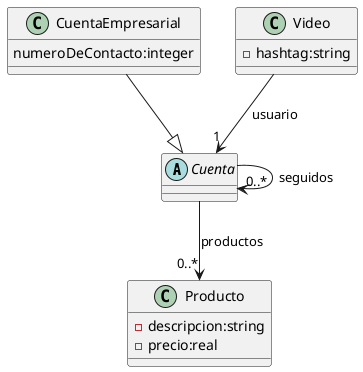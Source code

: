 @startuml
class Cuenta{

}
abstract class Cuenta{

}
Cuenta -->"0..*"Cuenta:seguidos
class CuentaEmpresarial{
    numeroDeContacto:integer
}
Cuenta --> "0..*"Producto:productos
CuentaEmpresarial --|> Cuenta
class Producto{
    -descripcion:string
    -precio:real
}
class Video{
    -hashtag:string
    
}
Video --> "1" Cuenta:usuario
@enduml